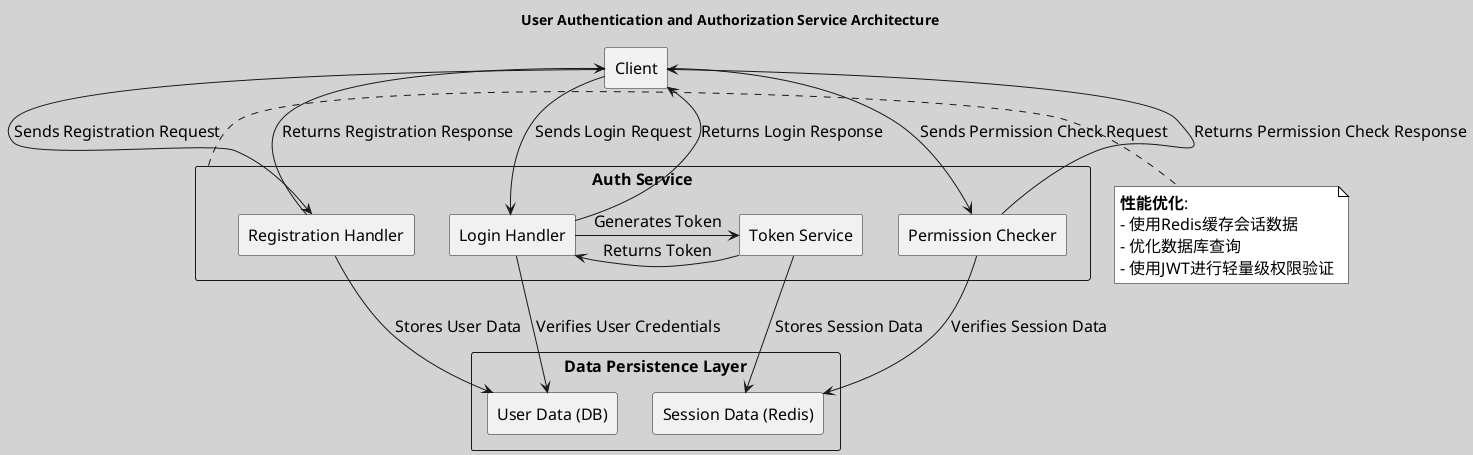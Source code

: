 @startuml

skinparam backgroundColor #D3D3D3
skinparam defaultFontName "Arial"
skinparam defaultFontSize 16
skinparam note {
    BackgroundColor #FFFFFF
        BorderColor #000000
        FontSize 16
        FontName "Arial"
}

title User Authentication and Authorization Service Architecture

rectangle "Client" as Client

rectangle "Auth Service" as Auth {
    rectangle "Login Handler" as LH
        rectangle "Registration Handler" as RegH
        rectangle "Token Service" as TS
        rectangle "Permission Checker" as PC
}

rectangle "Data Persistence Layer" as DPS {
    rectangle "User Data (DB)" as UD
        rectangle "Session Data (Redis)" as SD
}

Client -down-> LH : Sends Login Request
LH -down-> UD : Verifies User Credentials
LH -right-> TS : Generates Token
TS -down-> SD : Stores Session Data
TS -left-> LH : Returns Token
LH -up-> Client : Returns Login Response

Client -down-> RegH : Sends Registration Request
RegH -down-> UD : Stores User Data
RegH -up-> Client : Returns Registration Response

Client -down-> PC : Sends Permission Check Request
PC -down-> SD : Verifies Session Data
PC -up-> Client : Returns Permission Check Response

note right of Auth
**性能优化**:
- 使用Redis缓存会话数据
- 优化数据库查询
- 使用JWT进行轻量级权限验证
end note

@enduml
